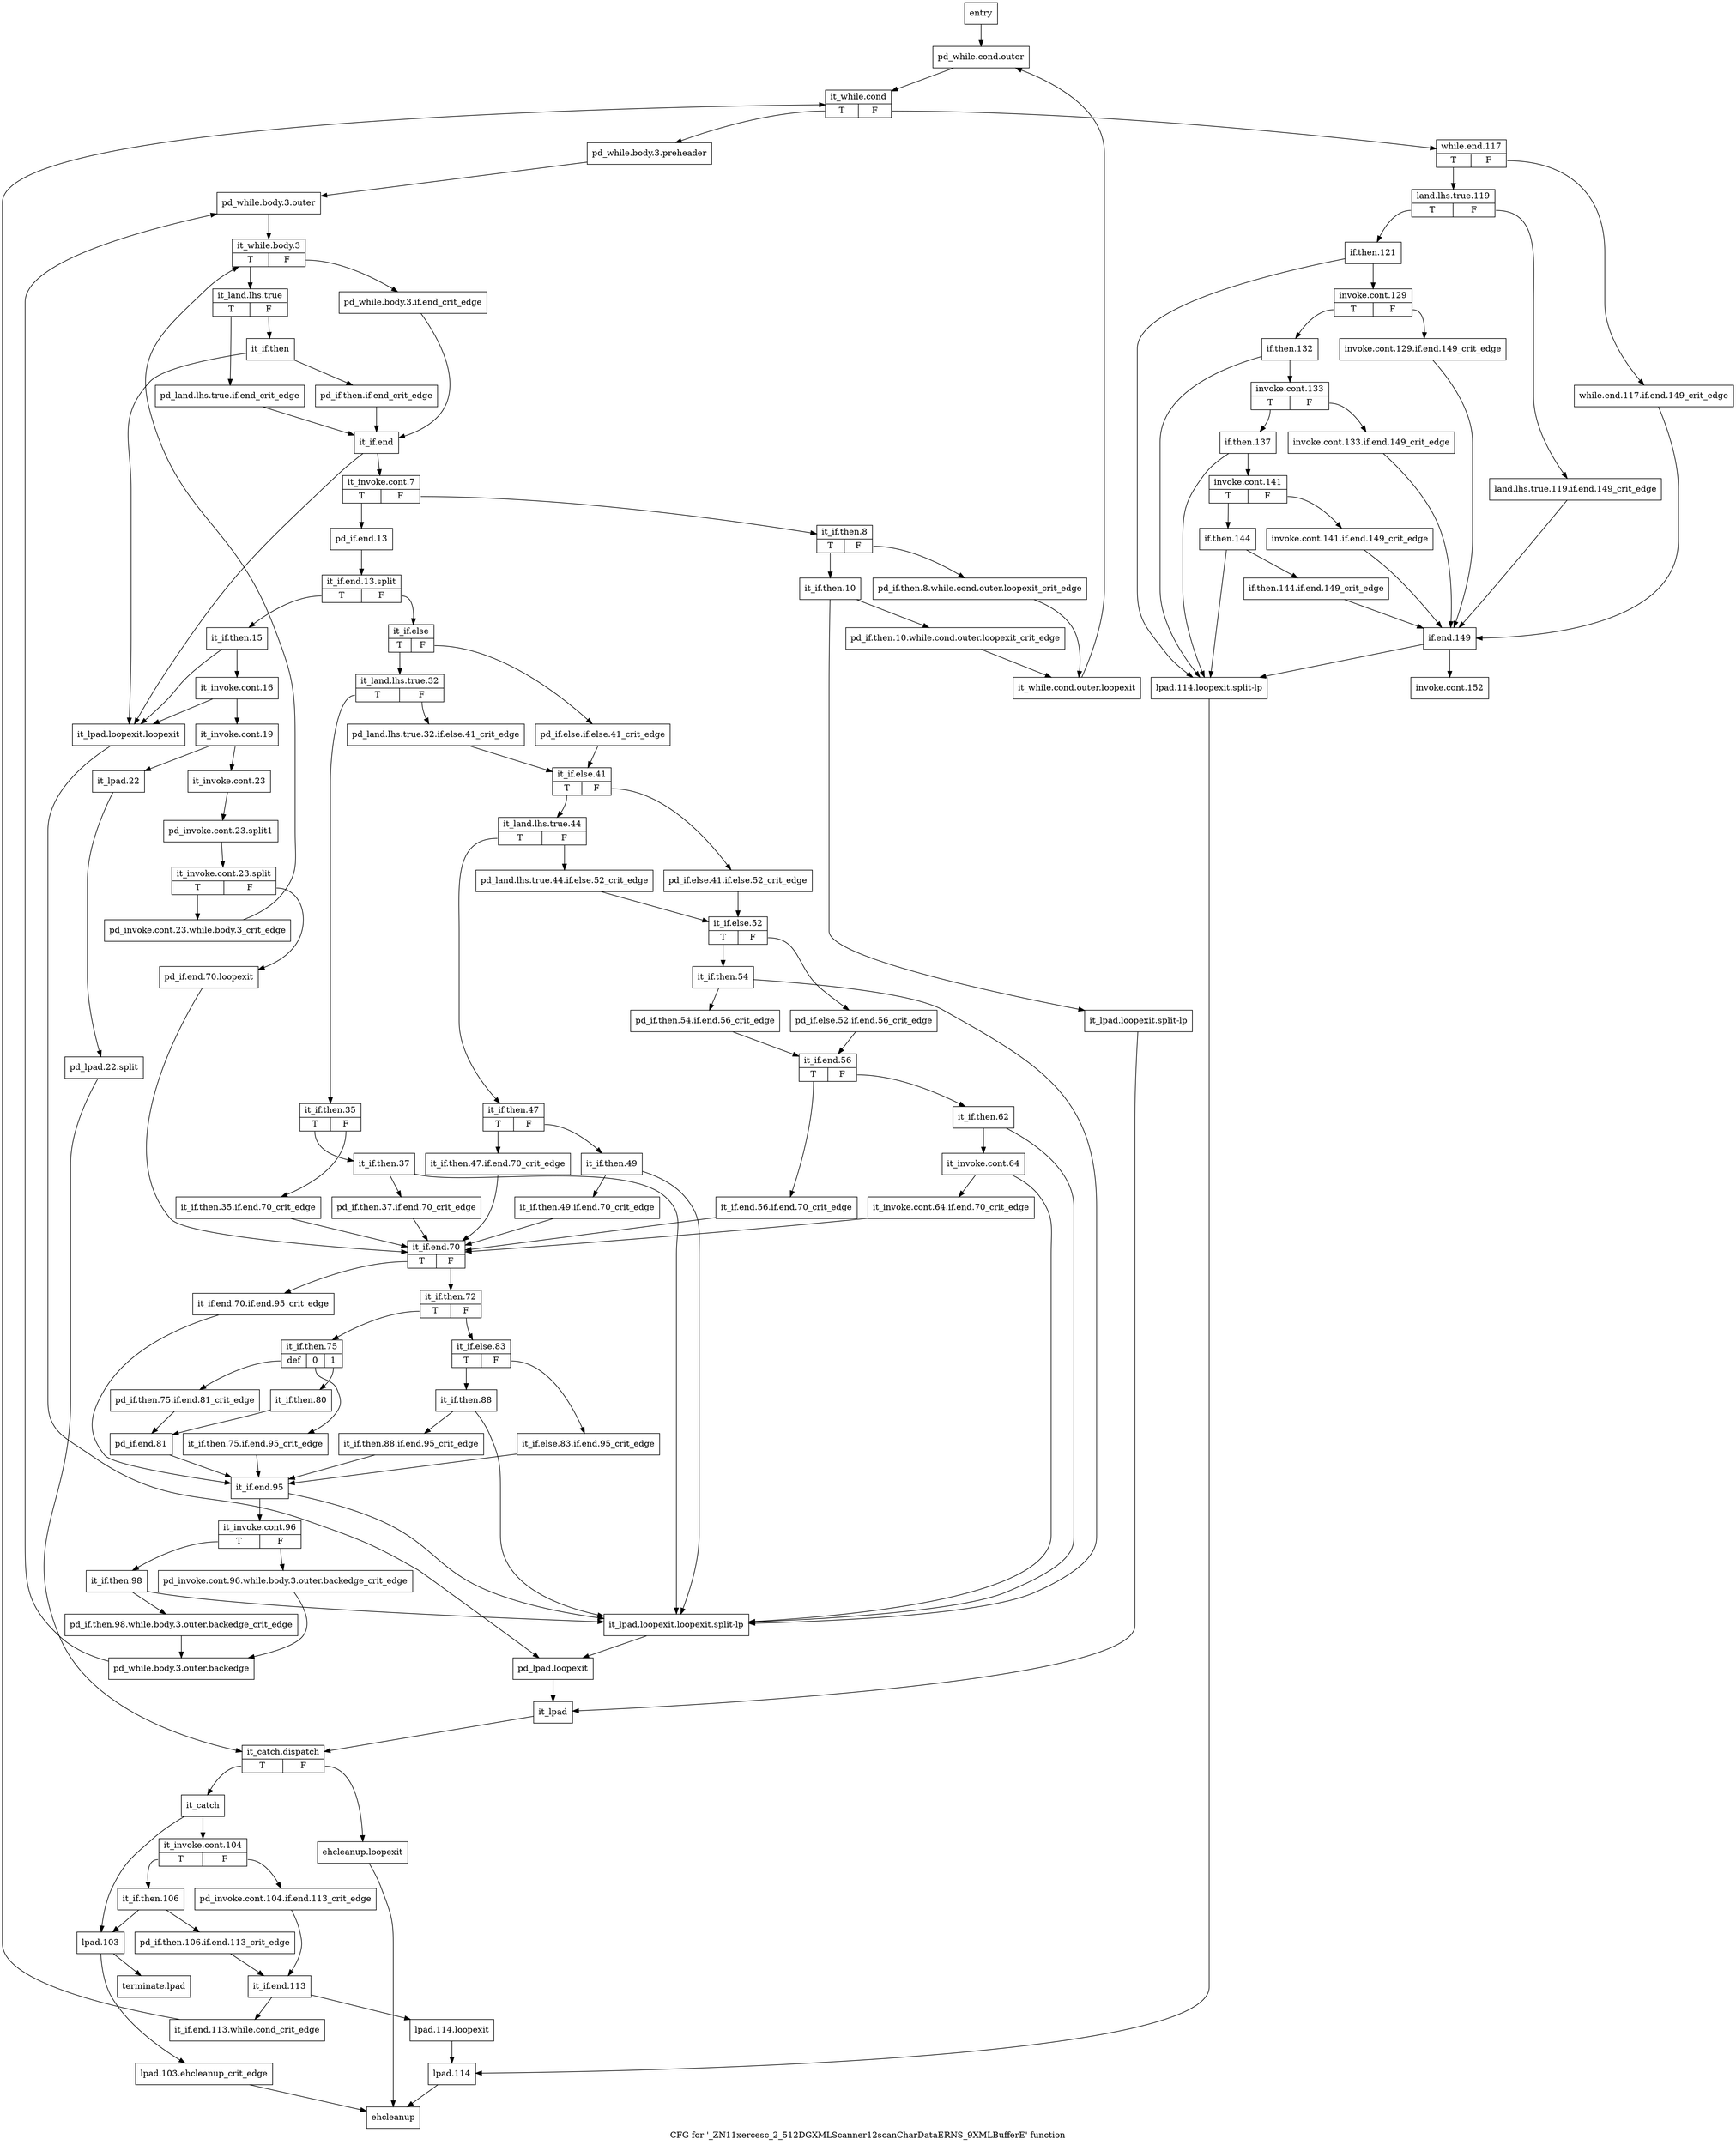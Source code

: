 digraph "CFG for '_ZN11xercesc_2_512DGXMLScanner12scanCharDataERNS_9XMLBufferE' function" {
	label="CFG for '_ZN11xercesc_2_512DGXMLScanner12scanCharDataERNS_9XMLBufferE' function";

	Node0x2781ac0 [shape=record,label="{entry}"];
	Node0x2781ac0 -> Node0x2781b60;
	Node0x2781b10 [shape=record,label="{it_while.cond.outer.loopexit}"];
	Node0x2781b10 -> Node0x2781b60;
	Node0x2781b60 [shape=record,label="{pd_while.cond.outer}"];
	Node0x2781b60 -> Node0x2781bb0;
	Node0x2781bb0 [shape=record,label="{it_while.cond|{<s0>T|<s1>F}}"];
	Node0x2781bb0:s0 -> Node0x2781c00;
	Node0x2781bb0:s1 -> Node0x278e010;
	Node0x2781c00 [shape=record,label="{pd_while.body.3.preheader}"];
	Node0x2781c00 -> Node0x278c670;
	Node0x278c670 [shape=record,label="{pd_while.body.3.outer}"];
	Node0x278c670 -> Node0x278c6c0;
	Node0x278c6c0 [shape=record,label="{it_while.body.3|{<s0>T|<s1>F}}"];
	Node0x278c6c0:s0 -> Node0x278c760;
	Node0x278c6c0:s1 -> Node0x278c710;
	Node0x278c710 [shape=record,label="{pd_while.body.3.if.end_crit_edge}"];
	Node0x278c710 -> Node0x278ca30;
	Node0x278c760 [shape=record,label="{it_land.lhs.true|{<s0>T|<s1>F}}"];
	Node0x278c760:s0 -> Node0x278c7b0;
	Node0x278c760:s1 -> Node0x278c800;
	Node0x278c7b0 [shape=record,label="{pd_land.lhs.true.if.end_crit_edge}"];
	Node0x278c7b0 -> Node0x278ca30;
	Node0x278c800 [shape=record,label="{it_if.then}"];
	Node0x278c800 -> Node0x278c850;
	Node0x278c800 -> Node0x278c8a0;
	Node0x278c850 [shape=record,label="{pd_if.then.if.end_crit_edge}"];
	Node0x278c850 -> Node0x278ca30;
	Node0x278c8a0 [shape=record,label="{it_lpad.loopexit.loopexit}"];
	Node0x278c8a0 -> Node0x278c940;
	Node0x278c8f0 [shape=record,label="{it_lpad.loopexit.loopexit.split-lp}"];
	Node0x278c8f0 -> Node0x278c940;
	Node0x278c940 [shape=record,label="{pd_lpad.loopexit}"];
	Node0x278c940 -> Node0x278c9e0;
	Node0x278c990 [shape=record,label="{it_lpad.loopexit.split-lp}"];
	Node0x278c990 -> Node0x278c9e0;
	Node0x278c9e0 [shape=record,label="{it_lpad}"];
	Node0x278c9e0 -> Node0x278ce40;
	Node0x278ca30 [shape=record,label="{it_if.end}"];
	Node0x278ca30 -> Node0x278ca80;
	Node0x278ca30 -> Node0x278c8a0;
	Node0x278ca80 [shape=record,label="{it_invoke.cont.7|{<s0>T|<s1>F}}"];
	Node0x278ca80:s0 -> Node0x278cc10;
	Node0x278ca80:s1 -> Node0x278cad0;
	Node0x278cad0 [shape=record,label="{it_if.then.8|{<s0>T|<s1>F}}"];
	Node0x278cad0:s0 -> Node0x278cb70;
	Node0x278cad0:s1 -> Node0x278cb20;
	Node0x278cb20 [shape=record,label="{pd_if.then.8.while.cond.outer.loopexit_crit_edge}"];
	Node0x278cb20 -> Node0x2781b10;
	Node0x278cb70 [shape=record,label="{it_if.then.10}"];
	Node0x278cb70 -> Node0x278cbc0;
	Node0x278cb70 -> Node0x278c990;
	Node0x278cbc0 [shape=record,label="{pd_if.then.10.while.cond.outer.loopexit_crit_edge}"];
	Node0x278cbc0 -> Node0x2781b10;
	Node0x278cc10 [shape=record,label="{pd_if.end.13}"];
	Node0x278cc10 -> Node0xa439cf0;
	Node0xa439cf0 [shape=record,label="{it_if.end.13.split|{<s0>T|<s1>F}}"];
	Node0xa439cf0:s0 -> Node0x278cc60;
	Node0xa439cf0:s1 -> Node0x278d020;
	Node0x278cc60 [shape=record,label="{it_if.then.15}"];
	Node0x278cc60 -> Node0x278ccb0;
	Node0x278cc60 -> Node0x278c8a0;
	Node0x278ccb0 [shape=record,label="{it_invoke.cont.16}"];
	Node0x278ccb0 -> Node0x278cd00;
	Node0x278ccb0 -> Node0x278c8a0;
	Node0x278cd00 [shape=record,label="{it_invoke.cont.19}"];
	Node0x278cd00 -> Node0x278cd50;
	Node0x278cd00 -> Node0x278cdf0;
	Node0x278cd50 [shape=record,label="{it_invoke.cont.23}"];
	Node0x278cd50 -> Node0xa46f420;
	Node0xa46f420 [shape=record,label="{pd_invoke.cont.23.split1}"];
	Node0xa46f420 -> Node0xa4efd80;
	Node0xa4efd80 [shape=record,label="{it_invoke.cont.23.split|{<s0>T|<s1>F}}"];
	Node0xa4efd80:s0 -> Node0x278cda0;
	Node0xa4efd80:s1 -> Node0x278d7f0;
	Node0x278cda0 [shape=record,label="{pd_invoke.cont.23.while.body.3_crit_edge}"];
	Node0x278cda0 -> Node0x278c6c0;
	Node0x278cdf0 [shape=record,label="{it_lpad.22}"];
	Node0x278cdf0 -> Node0xa4ef930;
	Node0xa4ef930 [shape=record,label="{pd_lpad.22.split}"];
	Node0xa4ef930 -> Node0x278ce40;
	Node0x278ce40 [shape=record,label="{it_catch.dispatch|{<s0>T|<s1>F}}"];
	Node0x278ce40:s0 -> Node0x278ce90;
	Node0x278ce40:s1 -> Node0x278e560;
	Node0x278ce90 [shape=record,label="{it_catch}"];
	Node0x278ce90 -> Node0x278cee0;
	Node0x278ce90 -> Node0x278dde0;
	Node0x278cee0 [shape=record,label="{it_invoke.cont.104|{<s0>T|<s1>F}}"];
	Node0x278cee0:s0 -> Node0x278cf80;
	Node0x278cee0:s1 -> Node0x278cf30;
	Node0x278cf30 [shape=record,label="{pd_invoke.cont.104.if.end.113_crit_edge}"];
	Node0x278cf30 -> Node0x278de80;
	Node0x278cf80 [shape=record,label="{it_if.then.106}"];
	Node0x278cf80 -> Node0x278cfd0;
	Node0x278cf80 -> Node0x278dde0;
	Node0x278cfd0 [shape=record,label="{pd_if.then.106.if.end.113_crit_edge}"];
	Node0x278cfd0 -> Node0x278de80;
	Node0x278d020 [shape=record,label="{it_if.else|{<s0>T|<s1>F}}"];
	Node0x278d020:s0 -> Node0x278d0c0;
	Node0x278d020:s1 -> Node0x278d070;
	Node0x278d070 [shape=record,label="{pd_if.else.if.else.41_crit_edge}"];
	Node0x278d070 -> Node0x278d2a0;
	Node0x278d0c0 [shape=record,label="{it_land.lhs.true.32|{<s0>T|<s1>F}}"];
	Node0x278d0c0:s0 -> Node0x278d160;
	Node0x278d0c0:s1 -> Node0x278d110;
	Node0x278d110 [shape=record,label="{pd_land.lhs.true.32.if.else.41_crit_edge}"];
	Node0x278d110 -> Node0x278d2a0;
	Node0x278d160 [shape=record,label="{it_if.then.35|{<s0>T|<s1>F}}"];
	Node0x278d160:s0 -> Node0x278d200;
	Node0x278d160:s1 -> Node0x278d1b0;
	Node0x278d1b0 [shape=record,label="{it_if.then.35.if.end.70_crit_edge}"];
	Node0x278d1b0 -> Node0x278d840;
	Node0x278d200 [shape=record,label="{it_if.then.37}"];
	Node0x278d200 -> Node0x278d250;
	Node0x278d200 -> Node0x278c8f0;
	Node0x278d250 [shape=record,label="{pd_if.then.37.if.end.70_crit_edge}"];
	Node0x278d250 -> Node0x278d840;
	Node0x278d2a0 [shape=record,label="{it_if.else.41|{<s0>T|<s1>F}}"];
	Node0x278d2a0:s0 -> Node0x278d340;
	Node0x278d2a0:s1 -> Node0x278d2f0;
	Node0x278d2f0 [shape=record,label="{pd_if.else.41.if.else.52_crit_edge}"];
	Node0x278d2f0 -> Node0x278d520;
	Node0x278d340 [shape=record,label="{it_land.lhs.true.44|{<s0>T|<s1>F}}"];
	Node0x278d340:s0 -> Node0x278d3e0;
	Node0x278d340:s1 -> Node0x278d390;
	Node0x278d390 [shape=record,label="{pd_land.lhs.true.44.if.else.52_crit_edge}"];
	Node0x278d390 -> Node0x278d520;
	Node0x278d3e0 [shape=record,label="{it_if.then.47|{<s0>T|<s1>F}}"];
	Node0x278d3e0:s0 -> Node0x278d430;
	Node0x278d3e0:s1 -> Node0x278d480;
	Node0x278d430 [shape=record,label="{it_if.then.47.if.end.70_crit_edge}"];
	Node0x278d430 -> Node0x278d840;
	Node0x278d480 [shape=record,label="{it_if.then.49}"];
	Node0x278d480 -> Node0x278d4d0;
	Node0x278d480 -> Node0x278c8f0;
	Node0x278d4d0 [shape=record,label="{it_if.then.49.if.end.70_crit_edge}"];
	Node0x278d4d0 -> Node0x278d840;
	Node0x278d520 [shape=record,label="{it_if.else.52|{<s0>T|<s1>F}}"];
	Node0x278d520:s0 -> Node0x278d5c0;
	Node0x278d520:s1 -> Node0x278d570;
	Node0x278d570 [shape=record,label="{pd_if.else.52.if.end.56_crit_edge}"];
	Node0x278d570 -> Node0x278d660;
	Node0x278d5c0 [shape=record,label="{it_if.then.54}"];
	Node0x278d5c0 -> Node0x278d610;
	Node0x278d5c0 -> Node0x278c8f0;
	Node0x278d610 [shape=record,label="{pd_if.then.54.if.end.56_crit_edge}"];
	Node0x278d610 -> Node0x278d660;
	Node0x278d660 [shape=record,label="{it_if.end.56|{<s0>T|<s1>F}}"];
	Node0x278d660:s0 -> Node0x278d6b0;
	Node0x278d660:s1 -> Node0x278d700;
	Node0x278d6b0 [shape=record,label="{it_if.end.56.if.end.70_crit_edge}"];
	Node0x278d6b0 -> Node0x278d840;
	Node0x278d700 [shape=record,label="{it_if.then.62}"];
	Node0x278d700 -> Node0x278d750;
	Node0x278d700 -> Node0x278c8f0;
	Node0x278d750 [shape=record,label="{it_invoke.cont.64}"];
	Node0x278d750 -> Node0x278d7a0;
	Node0x278d750 -> Node0x278c8f0;
	Node0x278d7a0 [shape=record,label="{it_invoke.cont.64.if.end.70_crit_edge}"];
	Node0x278d7a0 -> Node0x278d840;
	Node0x278d7f0 [shape=record,label="{pd_if.end.70.loopexit}"];
	Node0x278d7f0 -> Node0x278d840;
	Node0x278d840 [shape=record,label="{it_if.end.70|{<s0>T|<s1>F}}"];
	Node0x278d840:s0 -> Node0x278d890;
	Node0x278d840:s1 -> Node0x278d8e0;
	Node0x278d890 [shape=record,label="{it_if.end.70.if.end.95_crit_edge}"];
	Node0x278d890 -> Node0x278dc00;
	Node0x278d8e0 [shape=record,label="{it_if.then.72|{<s0>T|<s1>F}}"];
	Node0x278d8e0:s0 -> Node0x278d930;
	Node0x278d8e0:s1 -> Node0x278dac0;
	Node0x278d930 [shape=record,label="{it_if.then.75|{<s0>def|<s1>0|<s2>1}}"];
	Node0x278d930:s0 -> Node0x278d9d0;
	Node0x278d930:s1 -> Node0x278d980;
	Node0x278d930:s2 -> Node0x278da20;
	Node0x278d980 [shape=record,label="{it_if.then.75.if.end.95_crit_edge}"];
	Node0x278d980 -> Node0x278dc00;
	Node0x278d9d0 [shape=record,label="{pd_if.then.75.if.end.81_crit_edge}"];
	Node0x278d9d0 -> Node0x278da70;
	Node0x278da20 [shape=record,label="{it_if.then.80}"];
	Node0x278da20 -> Node0x278da70;
	Node0x278da70 [shape=record,label="{pd_if.end.81}"];
	Node0x278da70 -> Node0x278dc00;
	Node0x278dac0 [shape=record,label="{it_if.else.83|{<s0>T|<s1>F}}"];
	Node0x278dac0:s0 -> Node0x278db60;
	Node0x278dac0:s1 -> Node0x278db10;
	Node0x278db10 [shape=record,label="{it_if.else.83.if.end.95_crit_edge}"];
	Node0x278db10 -> Node0x278dc00;
	Node0x278db60 [shape=record,label="{it_if.then.88}"];
	Node0x278db60 -> Node0x278dbb0;
	Node0x278db60 -> Node0x278c8f0;
	Node0x278dbb0 [shape=record,label="{it_if.then.88.if.end.95_crit_edge}"];
	Node0x278dbb0 -> Node0x278dc00;
	Node0x278dc00 [shape=record,label="{it_if.end.95}"];
	Node0x278dc00 -> Node0x278dc50;
	Node0x278dc00 -> Node0x278c8f0;
	Node0x278dc50 [shape=record,label="{it_invoke.cont.96|{<s0>T|<s1>F}}"];
	Node0x278dc50:s0 -> Node0x278dcf0;
	Node0x278dc50:s1 -> Node0x278dca0;
	Node0x278dca0 [shape=record,label="{pd_invoke.cont.96.while.body.3.outer.backedge_crit_edge}"];
	Node0x278dca0 -> Node0x278dd90;
	Node0x278dcf0 [shape=record,label="{it_if.then.98}"];
	Node0x278dcf0 -> Node0x278dd40;
	Node0x278dcf0 -> Node0x278c8f0;
	Node0x278dd40 [shape=record,label="{pd_if.then.98.while.body.3.outer.backedge_crit_edge}"];
	Node0x278dd40 -> Node0x278dd90;
	Node0x278dd90 [shape=record,label="{pd_while.body.3.outer.backedge}"];
	Node0x278dd90 -> Node0x278c670;
	Node0x278dde0 [shape=record,label="{lpad.103}"];
	Node0x278dde0 -> Node0x278de30;
	Node0x278dde0 -> Node0x278e600;
	Node0x278de30 [shape=record,label="{lpad.103.ehcleanup_crit_edge}"];
	Node0x278de30 -> Node0x278e5b0;
	Node0x278de80 [shape=record,label="{it_if.end.113}"];
	Node0x278de80 -> Node0x278ded0;
	Node0x278de80 -> Node0x278df20;
	Node0x278ded0 [shape=record,label="{it_if.end.113.while.cond_crit_edge}"];
	Node0x278ded0 -> Node0x2781bb0;
	Node0x278df20 [shape=record,label="{lpad.114.loopexit}"];
	Node0x278df20 -> Node0x278dfc0;
	Node0x278df70 [shape=record,label="{lpad.114.loopexit.split-lp}"];
	Node0x278df70 -> Node0x278dfc0;
	Node0x278dfc0 [shape=record,label="{lpad.114}"];
	Node0x278dfc0 -> Node0x278e5b0;
	Node0x278e010 [shape=record,label="{while.end.117|{<s0>T|<s1>F}}"];
	Node0x278e010:s0 -> Node0x278e0b0;
	Node0x278e010:s1 -> Node0x278e060;
	Node0x278e060 [shape=record,label="{while.end.117.if.end.149_crit_edge}"];
	Node0x278e060 -> Node0x278e4c0;
	Node0x278e0b0 [shape=record,label="{land.lhs.true.119|{<s0>T|<s1>F}}"];
	Node0x278e0b0:s0 -> Node0x278e150;
	Node0x278e0b0:s1 -> Node0x278e100;
	Node0x278e100 [shape=record,label="{land.lhs.true.119.if.end.149_crit_edge}"];
	Node0x278e100 -> Node0x278e4c0;
	Node0x278e150 [shape=record,label="{if.then.121}"];
	Node0x278e150 -> Node0x278e1a0;
	Node0x278e150 -> Node0x278df70;
	Node0x278e1a0 [shape=record,label="{invoke.cont.129|{<s0>T|<s1>F}}"];
	Node0x278e1a0:s0 -> Node0x278e240;
	Node0x278e1a0:s1 -> Node0x278e1f0;
	Node0x278e1f0 [shape=record,label="{invoke.cont.129.if.end.149_crit_edge}"];
	Node0x278e1f0 -> Node0x278e4c0;
	Node0x278e240 [shape=record,label="{if.then.132}"];
	Node0x278e240 -> Node0x278e290;
	Node0x278e240 -> Node0x278df70;
	Node0x278e290 [shape=record,label="{invoke.cont.133|{<s0>T|<s1>F}}"];
	Node0x278e290:s0 -> Node0x278e330;
	Node0x278e290:s1 -> Node0x278e2e0;
	Node0x278e2e0 [shape=record,label="{invoke.cont.133.if.end.149_crit_edge}"];
	Node0x278e2e0 -> Node0x278e4c0;
	Node0x278e330 [shape=record,label="{if.then.137}"];
	Node0x278e330 -> Node0x278e380;
	Node0x278e330 -> Node0x278df70;
	Node0x278e380 [shape=record,label="{invoke.cont.141|{<s0>T|<s1>F}}"];
	Node0x278e380:s0 -> Node0x278e420;
	Node0x278e380:s1 -> Node0x278e3d0;
	Node0x278e3d0 [shape=record,label="{invoke.cont.141.if.end.149_crit_edge}"];
	Node0x278e3d0 -> Node0x278e4c0;
	Node0x278e420 [shape=record,label="{if.then.144}"];
	Node0x278e420 -> Node0x278e470;
	Node0x278e420 -> Node0x278df70;
	Node0x278e470 [shape=record,label="{if.then.144.if.end.149_crit_edge}"];
	Node0x278e470 -> Node0x278e4c0;
	Node0x278e4c0 [shape=record,label="{if.end.149}"];
	Node0x278e4c0 -> Node0x278e510;
	Node0x278e4c0 -> Node0x278df70;
	Node0x278e510 [shape=record,label="{invoke.cont.152}"];
	Node0x278e560 [shape=record,label="{ehcleanup.loopexit}"];
	Node0x278e560 -> Node0x278e5b0;
	Node0x278e5b0 [shape=record,label="{ehcleanup}"];
	Node0x278e600 [shape=record,label="{terminate.lpad}"];
}
